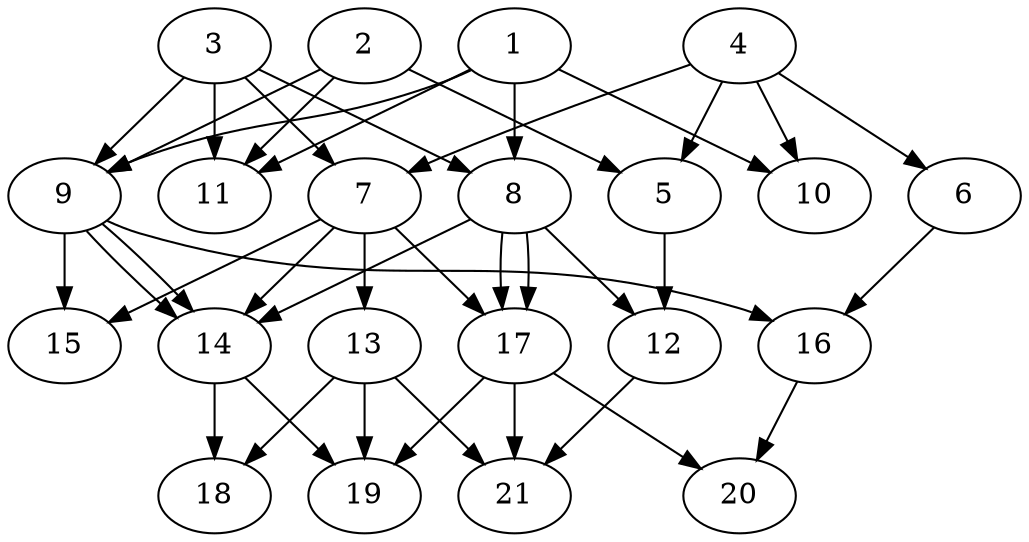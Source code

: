 // DAG (tier=2-normal, mode=compute, n=21, ccr=0.362, fat=0.656, density=0.553, regular=0.588, jump=0.183, mindata=524288, maxdata=8388608)
// DAG automatically generated by daggen at Sun Aug 24 16:33:33 2025
// /home/ermia/Project/Environments/daggen/bin/daggen --dot --ccr 0.362 --fat 0.656 --regular 0.588 --density 0.553 --jump 0.183 --mindata 524288 --maxdata 8388608 -n 21 
digraph G {
  1 [size="949127783556052", alpha="0.18", expect_size="474563891778026"]
  1 -> 8 [size ="50147308339200"]
  1 -> 9 [size ="50147308339200"]
  1 -> 10 [size ="50147308339200"]
  1 -> 11 [size ="50147308339200"]
  2 [size="217760236835589408", alpha="0.06", expect_size="108880118417794704"]
  2 -> 5 [size ="186409935699968"]
  2 -> 9 [size ="186409935699968"]
  2 -> 11 [size ="186409935699968"]
  3 [size="3131729093359038", alpha="0.13", expect_size="1565864546679519"]
  3 -> 7 [size ="5961355886592"]
  3 -> 8 [size ="5961355886592"]
  3 -> 9 [size ="5961355886592"]
  3 -> 11 [size ="5961355886592"]
  4 [size="30404982509622263808", alpha="0.09", expect_size="15202491254811131904"]
  4 -> 5 [size ="77932718456832"]
  4 -> 6 [size ="77932718456832"]
  4 -> 7 [size ="77932718456832"]
  4 -> 10 [size ="77932718456832"]
  5 [size="777641322529779328", alpha="0.09", expect_size="388820661264889664"]
  5 -> 12 [size ="504360995913728"]
  6 [size="315799532108132800", alpha="0.07", expect_size="157899766054066400"]
  6 -> 16 [size ="125505521057792"]
  7 [size="12130017512658984", alpha="0.14", expect_size="6065008756329492"]
  7 -> 13 [size ="197646643888128"]
  7 -> 14 [size ="197646643888128"]
  7 -> 15 [size ="197646643888128"]
  7 -> 17 [size ="197646643888128"]
  8 [size="3749355709389086", alpha="0.16", expect_size="1874677854694543"]
  8 -> 12 [size ="187598140080128"]
  8 -> 14 [size ="187598140080128"]
  8 -> 17 [size ="187598140080128"]
  8 -> 17 [size ="187598140080128"]
  9 [size="52384825187065921536", alpha="0.19", expect_size="26192412593532960768"]
  9 -> 14 [size ="112002311651328"]
  9 -> 14 [size ="112002311651328"]
  9 -> 15 [size ="112002311651328"]
  9 -> 16 [size ="112002311651328"]
  10 [size="696847981750045", alpha="0.04", expect_size="348423990875022"]
  11 [size="3886381238245728", alpha="0.14", expect_size="1943190619122864"]
  12 [size="1942596935095664", alpha="0.19", expect_size="971298467547832"]
  12 -> 21 [size ="4458050224128"]
  13 [size="377168859999911104", alpha="0.19", expect_size="188584429999955552"]
  13 -> 18 [size ="166937669664768"]
  13 -> 19 [size ="166937669664768"]
  13 -> 21 [size ="166937669664768"]
  14 [size="13853781203622256", alpha="0.04", expect_size="6926890601811128"]
  14 -> 18 [size ="254863896215552"]
  14 -> 19 [size ="254863896215552"]
  15 [size="5226437863758190", alpha="0.07", expect_size="2613218931879095"]
  16 [size="31220167606272000000", alpha="0.15", expect_size="15610083803136000000"]
  16 -> 20 [size ="79319531520000"]
  17 [size="19534821433064912", alpha="0.19", expect_size="9767410716532456"]
  17 -> 19 [size ="357259708203008"]
  17 -> 20 [size ="357259708203008"]
  17 -> 21 [size ="357259708203008"]
  18 [size="1213532293986676", alpha="0.11", expect_size="606766146993338"]
  19 [size="54223906911363968", alpha="0.10", expect_size="27111953455681984"]
  20 [size="280012235149056", alpha="0.12", expect_size="140006117574528"]
  21 [size="8234184649895575552", alpha="0.17", expect_size="4117092324947787776"]
}